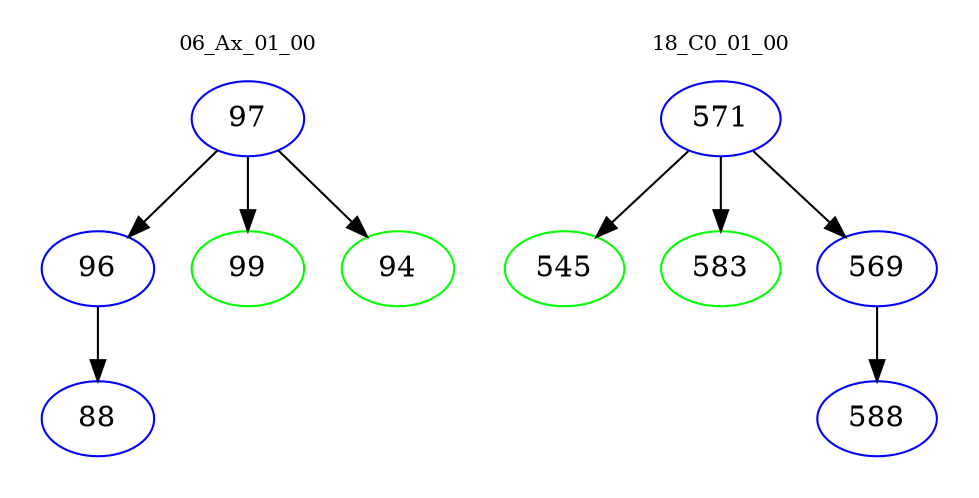 digraph{
subgraph cluster_0 {
color = white
label = "06_Ax_01_00";
fontsize=10;
T0_97 [label="97", color="blue"]
T0_97 -> T0_96 [color="black"]
T0_96 [label="96", color="blue"]
T0_96 -> T0_88 [color="black"]
T0_88 [label="88", color="blue"]
T0_97 -> T0_99 [color="black"]
T0_99 [label="99", color="green"]
T0_97 -> T0_94 [color="black"]
T0_94 [label="94", color="green"]
}
subgraph cluster_1 {
color = white
label = "18_C0_01_00";
fontsize=10;
T1_571 [label="571", color="blue"]
T1_571 -> T1_545 [color="black"]
T1_545 [label="545", color="green"]
T1_571 -> T1_583 [color="black"]
T1_583 [label="583", color="green"]
T1_571 -> T1_569 [color="black"]
T1_569 [label="569", color="blue"]
T1_569 -> T1_588 [color="black"]
T1_588 [label="588", color="blue"]
}
}
